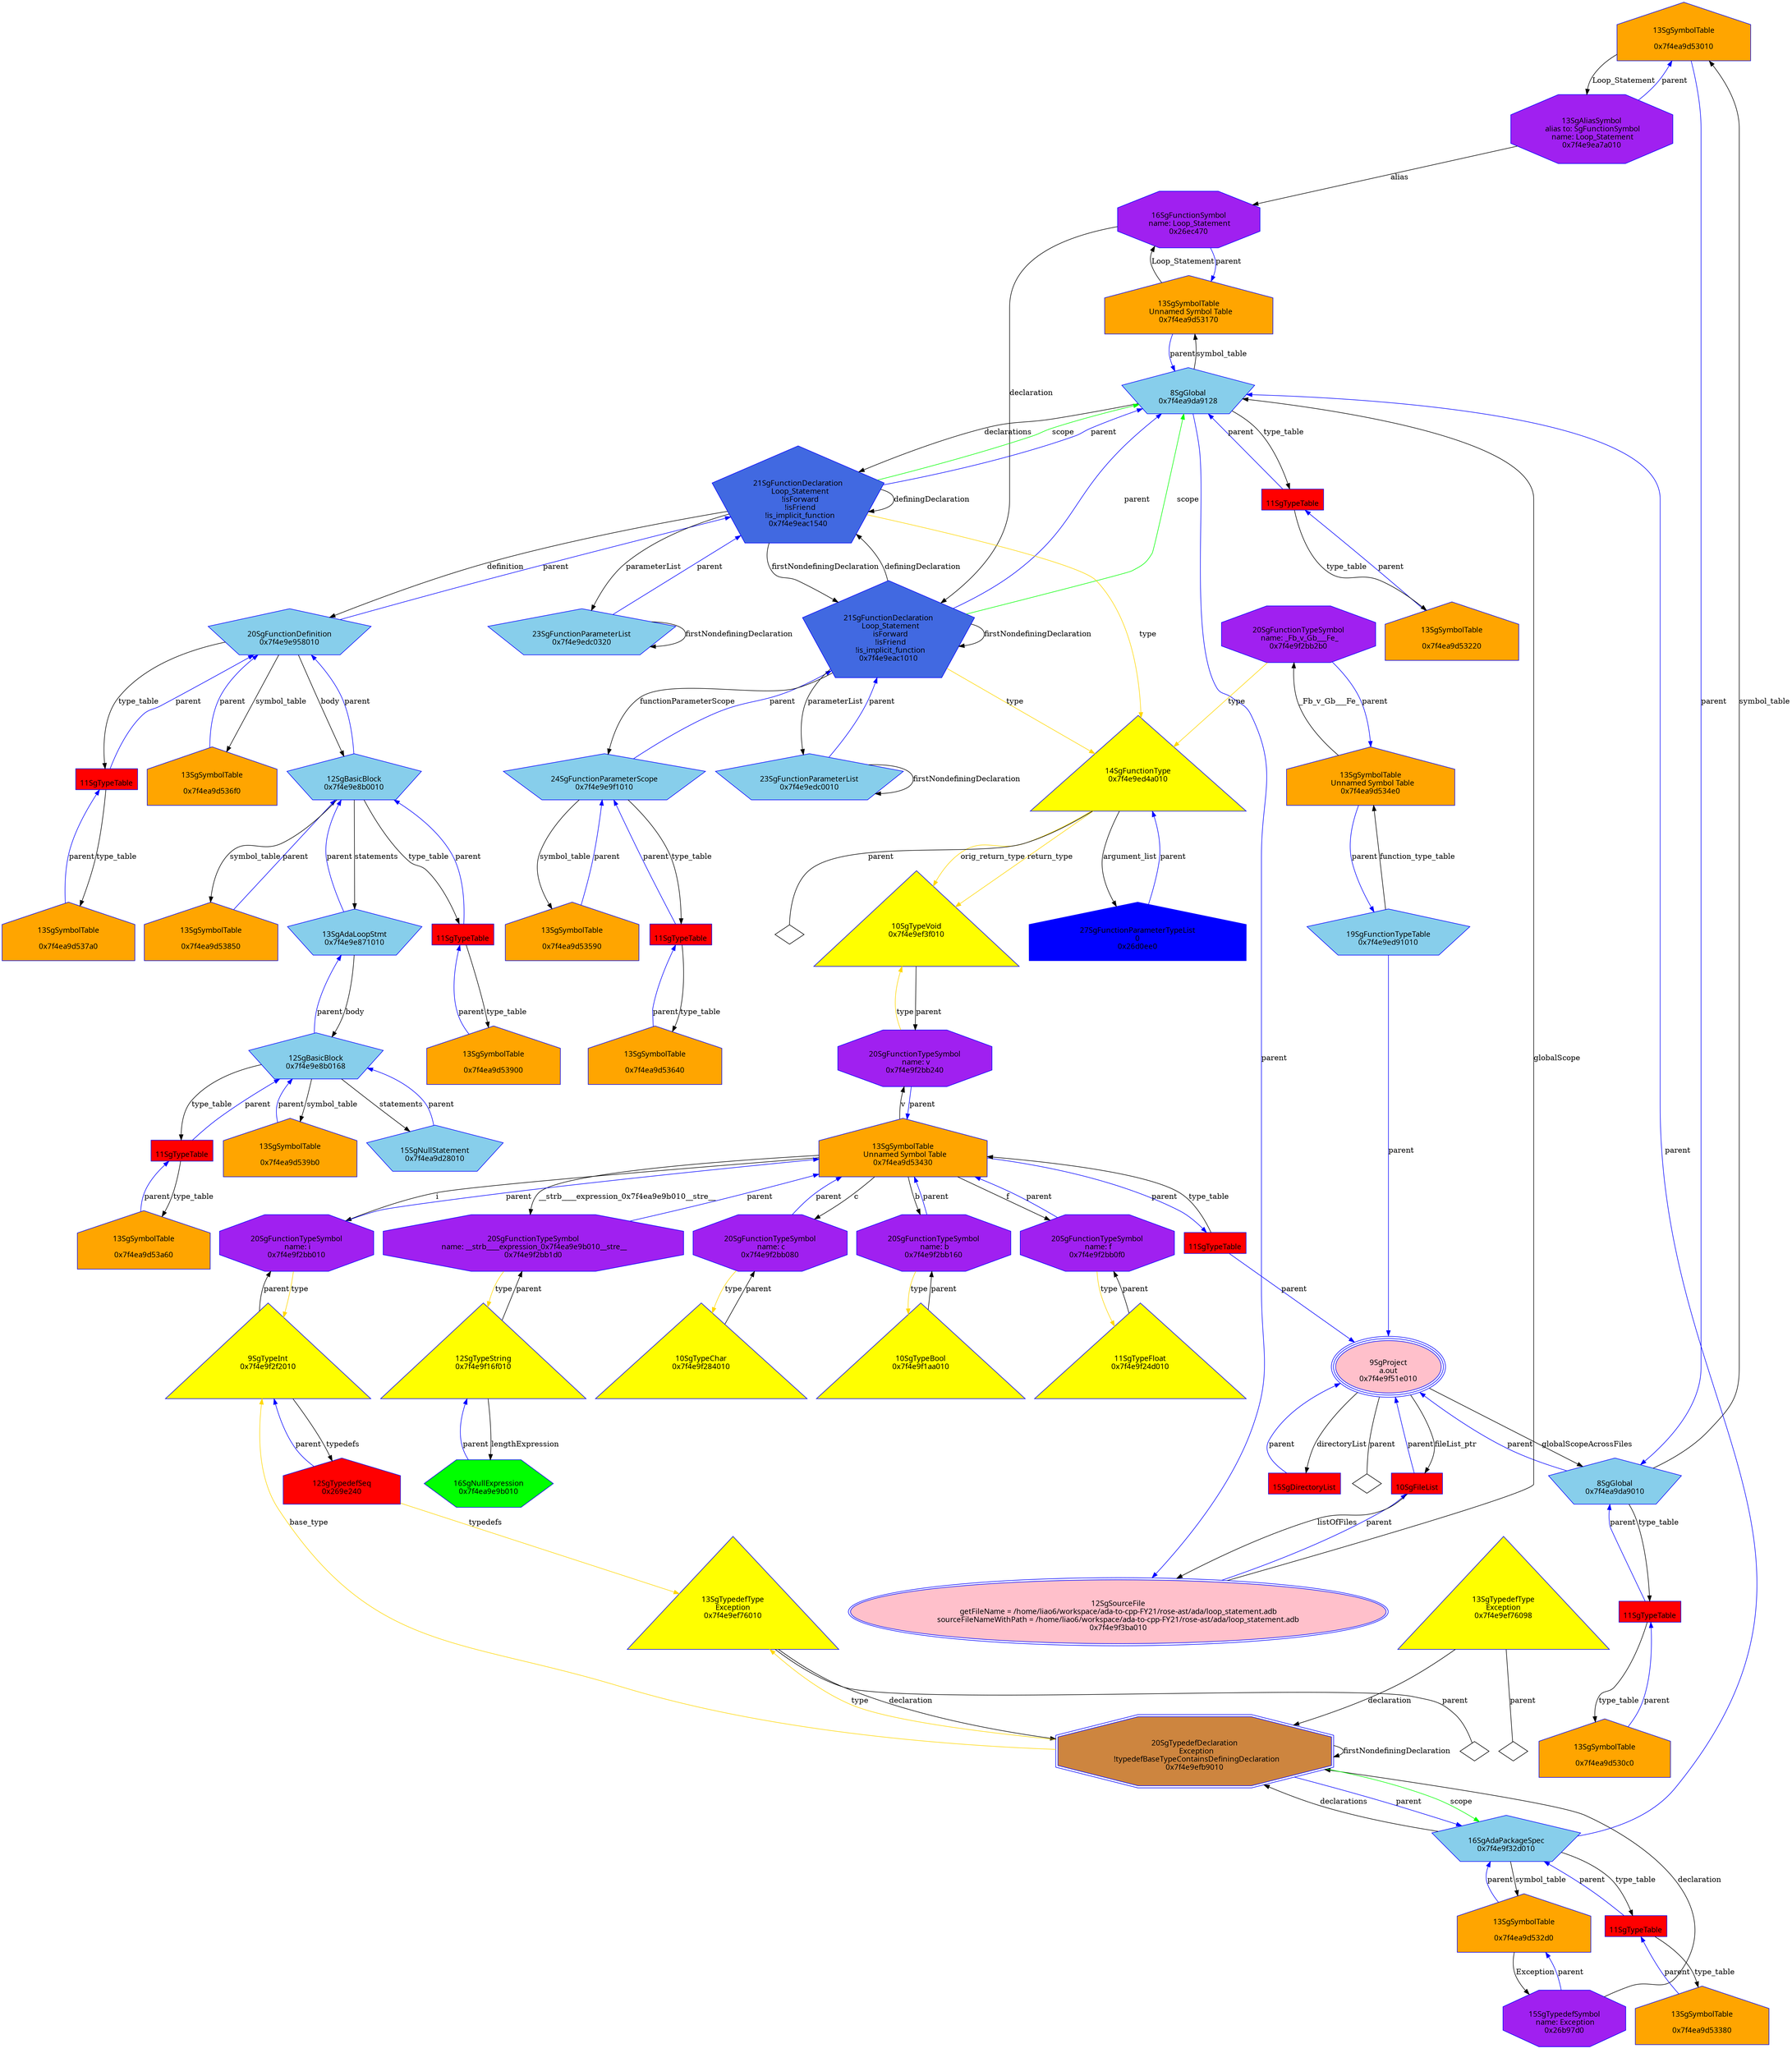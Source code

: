 digraph "Gloop_statement.adb.dot" {
"0x7f4ea9d53010"[label="\n13SgSymbolTable\n  \n  0x7f4ea9d53010  " shape=house,regular=0,URL="\N",tooltip="more info at \N",sides=5,peripheries=1,color="blue",fillcolor=orange,fontname="7x13bold",fontcolor=black,style=filled];
"0x7f4ea9d53010" -> "0x7f4e9ea7a010"[label="Loop_Statement" dir=forward ];
"0x7f4ea9d53010" -> "0x7f4ea9da9010"[label="parent" color="blue" dir=forward ];
"0x7f4ea9d530c0"[label="\n13SgSymbolTable\n  \n  0x7f4ea9d530c0  " shape=house,regular=0,URL="\N",tooltip="more info at \N",sides=5,peripheries=1,color="blue",fillcolor=orange,fontname="7x13bold",fontcolor=black,style=filled];
"0x7f4ea9d530c0" -> "0x25fba00"[label="parent" color="blue" dir=forward ];
"0x7f4ea9d53170"[label="\n13SgSymbolTable\n  Unnamed Symbol Table\n  0x7f4ea9d53170  " shape=house,regular=0,URL="\N",tooltip="more info at \N",sides=5,peripheries=1,color="blue",fillcolor=orange,fontname="7x13bold",fontcolor=black,style=filled];
"0x7f4ea9d53170" -> "0x26ec470"[label="Loop_Statement" dir=forward ];
"0x7f4ea9d53170" -> "0x7f4ea9da9128"[label="parent" color="blue" dir=forward ];
"0x7f4ea9d53220"[label="\n13SgSymbolTable\n  \n  0x7f4ea9d53220  " shape=house,regular=0,URL="\N",tooltip="more info at \N",sides=5,peripheries=1,color="blue",fillcolor=orange,fontname="7x13bold",fontcolor=black,style=filled];
"0x7f4ea9d53220" -> "0x25fba28"[label="parent" color="blue" dir=forward ];
"0x7f4ea9d532d0"[label="\n13SgSymbolTable\n  \n  0x7f4ea9d532d0  " shape=house,regular=0,URL="\N",tooltip="more info at \N",sides=5,peripheries=1,color="blue",fillcolor=orange,fontname="7x13bold",fontcolor=black,style=filled];
"0x7f4ea9d532d0" -> "0x26b97d0"[label="Exception" dir=forward ];
"0x7f4ea9d532d0" -> "0x7f4e9f32d010"[label="parent" color="blue" dir=forward ];
"0x7f4ea9d53380"[label="\n13SgSymbolTable\n  \n  0x7f4ea9d53380  " shape=house,regular=0,URL="\N",tooltip="more info at \N",sides=5,peripheries=1,color="blue",fillcolor=orange,fontname="7x13bold",fontcolor=black,style=filled];
"0x7f4ea9d53380" -> "0x25fba50"[label="parent" color="blue" dir=forward ];
"0x7f4ea9d53430"[label="\n13SgSymbolTable\n  Unnamed Symbol Table\n  0x7f4ea9d53430  " shape=house,regular=0,URL="\N",tooltip="more info at \N",sides=5,peripheries=1,color="blue",fillcolor=orange,fontname="7x13bold",fontcolor=black,style=filled];
"0x7f4ea9d53430" -> "0x7f4e9f2bb240"[label="v" dir=forward ];
"0x7f4ea9d53430" -> "0x7f4e9f2bb1d0"[label="__strb____expression_0x7f4ea9e9b010__stre__" dir=forward ];
"0x7f4ea9d53430" -> "0x7f4e9f2bb160"[label="b" dir=forward ];
"0x7f4ea9d53430" -> "0x7f4e9f2bb0f0"[label="f" dir=forward ];
"0x7f4ea9d53430" -> "0x7f4e9f2bb080"[label="c" dir=forward ];
"0x7f4ea9d53430" -> "0x7f4e9f2bb010"[label="i" dir=forward ];
"0x7f4ea9d53430" -> "0x25fba78"[label="parent" color="blue" dir=forward ];
"0x7f4ea9d534e0"[label="\n13SgSymbolTable\n  Unnamed Symbol Table\n  0x7f4ea9d534e0  " shape=house,regular=0,URL="\N",tooltip="more info at \N",sides=5,peripheries=1,color="blue",fillcolor=orange,fontname="7x13bold",fontcolor=black,style=filled];
"0x7f4ea9d534e0" -> "0x7f4e9f2bb2b0"[label="_Fb_v_Gb___Fe_" dir=forward ];
"0x7f4ea9d534e0" -> "0x7f4e9ed91010"[label="parent" color="blue" dir=forward ];
"0x7f4ea9d53590"[label="\n13SgSymbolTable\n  \n  0x7f4ea9d53590  " shape=house,regular=0,URL="\N",tooltip="more info at \N",sides=5,peripheries=1,color="blue",fillcolor=orange,fontname="7x13bold",fontcolor=black,style=filled];
"0x7f4ea9d53590" -> "0x7f4e9e9f1010"[label="parent" color="blue" dir=forward ];
"0x7f4ea9d53640"[label="\n13SgSymbolTable\n  \n  0x7f4ea9d53640  " shape=house,regular=0,URL="\N",tooltip="more info at \N",sides=5,peripheries=1,color="blue",fillcolor=orange,fontname="7x13bold",fontcolor=black,style=filled];
"0x7f4ea9d53640" -> "0x25fbaa0"[label="parent" color="blue" dir=forward ];
"0x7f4ea9d536f0"[label="\n13SgSymbolTable\n  \n  0x7f4ea9d536f0  " shape=house,regular=0,URL="\N",tooltip="more info at \N",sides=5,peripheries=1,color="blue",fillcolor=orange,fontname="7x13bold",fontcolor=black,style=filled];
"0x7f4ea9d536f0" -> "0x7f4e9e958010"[label="parent" color="blue" dir=forward ];
"0x7f4ea9d537a0"[label="\n13SgSymbolTable\n  \n  0x7f4ea9d537a0  " shape=house,regular=0,URL="\N",tooltip="more info at \N",sides=5,peripheries=1,color="blue",fillcolor=orange,fontname="7x13bold",fontcolor=black,style=filled];
"0x7f4ea9d537a0" -> "0x25fbac8"[label="parent" color="blue" dir=forward ];
"0x7f4ea9d53850"[label="\n13SgSymbolTable\n  \n  0x7f4ea9d53850  " shape=house,regular=0,URL="\N",tooltip="more info at \N",sides=5,peripheries=1,color="blue",fillcolor=orange,fontname="7x13bold",fontcolor=black,style=filled];
"0x7f4ea9d53850" -> "0x7f4e9e8b0010"[label="parent" color="blue" dir=forward ];
"0x7f4ea9d53900"[label="\n13SgSymbolTable\n  \n  0x7f4ea9d53900  " shape=house,regular=0,URL="\N",tooltip="more info at \N",sides=5,peripheries=1,color="blue",fillcolor=orange,fontname="7x13bold",fontcolor=black,style=filled];
"0x7f4ea9d53900" -> "0x25fbaf0"[label="parent" color="blue" dir=forward ];
"0x7f4ea9d539b0"[label="\n13SgSymbolTable\n  \n  0x7f4ea9d539b0  " shape=house,regular=0,URL="\N",tooltip="more info at \N",sides=5,peripheries=1,color="blue",fillcolor=orange,fontname="7x13bold",fontcolor=black,style=filled];
"0x7f4ea9d539b0" -> "0x7f4e9e8b0168"[label="parent" color="blue" dir=forward ];
"0x7f4ea9d53a60"[label="\n13SgSymbolTable\n  \n  0x7f4ea9d53a60  " shape=house,regular=0,URL="\N",tooltip="more info at \N",sides=5,peripheries=1,color="blue",fillcolor=orange,fontname="7x13bold",fontcolor=black,style=filled];
"0x7f4ea9d53a60" -> "0x25fbb18"[label="parent" color="blue" dir=forward ];
"0x7f4e9f3ba010"[label="\n12SgSourceFile\n  getFileName = /home/liao6/workspace/ada-to-cpp-FY21/rose-ast/ada/loop_statement.adb  \n  sourceFileNameWithPath = /home/liao6/workspace/ada-to-cpp-FY21/rose-ast/ada/loop_statement.adb  \n  0x7f4e9f3ba010  " shape=ellipse,regular=0,URL="\N",tooltip="more info at \N",sides=5,peripheries=2,color="blue",fillcolor=pink,fontname="7x13bold",fontcolor=black,style=filled];
"0x7f4e9f3ba010" -> "0x7f4ea9da9128"[label="globalScope" dir=forward ];
"0x7f4e9f3ba010" -> "0x25c0f80"[label="parent" color="blue" dir=forward ];
"0x25c0f80"[label="\n10SgFileList" shape=polygon,regular=0,URL="\N",tooltip="more info at \N",sides=4,peripheries=1,color="blue",fillcolor=red,fontname="7x13bold",fontcolor=black,style=filled];
"0x25c0f80" -> "0x7f4e9f3ba010"[label="listOfFiles" dir=forward ];
"0x25c0f80" -> "0x7f4e9f51e010"[label="parent" color="blue" dir=forward ];
"0x25e0390"[label="\n15SgDirectoryList" shape=polygon,regular=0,URL="\N",tooltip="more info at \N",sides=4,peripheries=1,color="blue",fillcolor=red,fontname="7x13bold",fontcolor=black,style=filled];
"0x25e0390" -> "0x7f4e9f51e010"[label="parent" color="blue" dir=forward ];
"0x7f4e9f51e010"[label="\n9SgProject\n  a.out  \n  0x7f4e9f51e010  " shape=ellipse,regular=0,URL="\N",tooltip="more info at \N",sides=5,peripheries=3,color="blue",fillcolor=pink,fontname="7x13bold",fontcolor=black,style=filled];
"0x7f4e9f51e010" -> "0x25c0f80"[label="fileList_ptr" dir=forward ];
"0x7f4e9f51e010" -> "0x25e0390"[label="directoryList" dir=forward ];
"0x7f4e9f51e010" -> "0x7f4ea9da9010"[label="globalScopeAcrossFiles" dir=forward ];
"0x7f4e9f51e010" -> "0x7f4e9f51e010__parent__null"[label="parent" dir=none ];
"0x7f4e9f51e010__parent__null"[label="" shape=diamond ];
"0x269e240"[label="\n12SgTypedefSeq\n  0x269e240  " shape=house,regular=0,URL="\N",tooltip="more info at \N",sides=5,peripheries=1,color="blue",fillcolor=red,fontname="7x13bold",fontcolor=black,style=filled];
"0x269e240" -> "0x7f4e9ef76010"[label="typedefs" color="gold1" dir=forward ];
"0x269e240" -> "0x7f4e9f2f2010"[label="parent" color="blue" dir=forward ];
"0x26d0ee0"[label="\n27SgFunctionParameterTypeList\n  0  \n  0x26d0ee0  " shape=house,regular=0,URL="\N",tooltip="more info at \N",sides=5,peripheries=1,color="blue",fillcolor=blue,fontname="7x13bold",fontcolor=black,style=filled];
"0x26d0ee0" -> "0x7f4e9ed4a010"[label="parent" color="blue" dir=forward ];
"0x25fba00"[label="\n11SgTypeTable" shape=polygon,regular=0,URL="\N",tooltip="more info at \N",sides=4,peripheries=1,color="blue",fillcolor=red,fontname="7x13bold",fontcolor=black,style=filled];
"0x25fba00" -> "0x7f4ea9d530c0"[label="type_table" dir=forward ];
"0x25fba00" -> "0x7f4ea9da9010"[label="parent" color="blue" dir=forward ];
"0x25fba28"[label="\n11SgTypeTable" shape=polygon,regular=0,URL="\N",tooltip="more info at \N",sides=4,peripheries=1,color="blue",fillcolor=red,fontname="7x13bold",fontcolor=black,style=filled];
"0x25fba28" -> "0x7f4ea9d53220"[label="type_table" dir=forward ];
"0x25fba28" -> "0x7f4ea9da9128"[label="parent" color="blue" dir=forward ];
"0x25fba50"[label="\n11SgTypeTable" shape=polygon,regular=0,URL="\N",tooltip="more info at \N",sides=4,peripheries=1,color="blue",fillcolor=red,fontname="7x13bold",fontcolor=black,style=filled];
"0x25fba50" -> "0x7f4ea9d53380"[label="type_table" dir=forward ];
"0x25fba50" -> "0x7f4e9f32d010"[label="parent" color="blue" dir=forward ];
"0x25fba78"[label="\n11SgTypeTable" shape=polygon,regular=0,URL="\N",tooltip="more info at \N",sides=4,peripheries=1,color="blue",fillcolor=red,fontname="7x13bold",fontcolor=black,style=filled];
"0x25fba78" -> "0x7f4ea9d53430"[label="type_table" dir=forward ];
"0x25fba78" -> "0x7f4e9f51e010"[label="parent" color="blue" dir=forward ];
"0x25fbaa0"[label="\n11SgTypeTable" shape=polygon,regular=0,URL="\N",tooltip="more info at \N",sides=4,peripheries=1,color="blue",fillcolor=red,fontname="7x13bold",fontcolor=black,style=filled];
"0x25fbaa0" -> "0x7f4ea9d53640"[label="type_table" dir=forward ];
"0x25fbaa0" -> "0x7f4e9e9f1010"[label="parent" color="blue" dir=forward ];
"0x25fbac8"[label="\n11SgTypeTable" shape=polygon,regular=0,URL="\N",tooltip="more info at \N",sides=4,peripheries=1,color="blue",fillcolor=red,fontname="7x13bold",fontcolor=black,style=filled];
"0x25fbac8" -> "0x7f4ea9d537a0"[label="type_table" dir=forward ];
"0x25fbac8" -> "0x7f4e9e958010"[label="parent" color="blue" dir=forward ];
"0x25fbaf0"[label="\n11SgTypeTable" shape=polygon,regular=0,URL="\N",tooltip="more info at \N",sides=4,peripheries=1,color="blue",fillcolor=red,fontname="7x13bold",fontcolor=black,style=filled];
"0x25fbaf0" -> "0x7f4ea9d53900"[label="type_table" dir=forward ];
"0x25fbaf0" -> "0x7f4e9e8b0010"[label="parent" color="blue" dir=forward ];
"0x25fbb18"[label="\n11SgTypeTable" shape=polygon,regular=0,URL="\N",tooltip="more info at \N",sides=4,peripheries=1,color="blue",fillcolor=red,fontname="7x13bold",fontcolor=black,style=filled];
"0x25fbb18" -> "0x7f4ea9d53a60"[label="type_table" dir=forward ];
"0x25fbb18" -> "0x7f4e9e8b0168"[label="parent" color="blue" dir=forward ];
"0x7f4e9f284010"[label="\n10SgTypeChar\n  0x7f4e9f284010  \n   \n   " shape=polygon,regular=0,URL="\N",tooltip="more info at \N",sides=3,peripheries=1,color="blue",fillcolor=yellow,fontname="7x13bold",fontcolor=black,style=filled];
"0x7f4e9f284010" -> "0x7f4e9f2bb080"[label="parent" dir=forward ];
"0x7f4e9f2f2010"[label="\n9SgTypeInt\n  0x7f4e9f2f2010  \n   \n   " shape=polygon,regular=0,URL="\N",tooltip="more info at \N",sides=3,peripheries=1,color="blue",fillcolor=yellow,fontname="7x13bold",fontcolor=black,style=filled];
"0x7f4e9f2f2010" -> "0x269e240"[label="typedefs" dir=forward ];
"0x7f4e9f2f2010" -> "0x7f4e9f2bb010"[label="parent" dir=forward ];
"0x7f4e9ef3f010"[label="\n10SgTypeVoid\n  0x7f4e9ef3f010  \n   \n   " shape=polygon,regular=0,URL="\N",tooltip="more info at \N",sides=3,peripheries=1,color="blue",fillcolor=yellow,fontname="7x13bold",fontcolor=black,style=filled];
"0x7f4e9ef3f010" -> "0x7f4e9f2bb240"[label="parent" dir=forward ];
"0x7f4e9f24d010"[label="\n11SgTypeFloat\n  0x7f4e9f24d010  \n   \n   " shape=polygon,regular=0,URL="\N",tooltip="more info at \N",sides=3,peripheries=1,color="blue",fillcolor=yellow,fontname="7x13bold",fontcolor=black,style=filled];
"0x7f4e9f24d010" -> "0x7f4e9f2bb0f0"[label="parent" dir=forward ];
"0x7f4e9f16f010"[label="\n12SgTypeString\n  0x7f4e9f16f010  \n   \n   " shape=polygon,regular=0,URL="\N",tooltip="more info at \N",sides=3,peripheries=1,color="blue",fillcolor=yellow,fontname="7x13bold",fontcolor=black,style=filled];
"0x7f4e9f16f010" -> "0x7f4ea9e9b010"[label="lengthExpression" dir=forward ];
"0x7f4e9f16f010" -> "0x7f4e9f2bb1d0"[label="parent" dir=forward ];
"0x7f4e9f1aa010"[label="\n10SgTypeBool\n  0x7f4e9f1aa010  \n   \n   " shape=polygon,regular=0,URL="\N",tooltip="more info at \N",sides=3,peripheries=1,color="blue",fillcolor=yellow,fontname="7x13bold",fontcolor=black,style=filled];
"0x7f4e9f1aa010" -> "0x7f4e9f2bb160"[label="parent" dir=forward ];
"0x7f4e9ef76010"[label="\n13SgTypedefType\nException\n  0x7f4e9ef76010  \n   \n   " shape=polygon,regular=0,URL="\N",tooltip="more info at \N",sides=3,peripheries=1,color="blue",fillcolor=yellow,fontname="7x13bold",fontcolor=black,style=filled];
"0x7f4e9ef76010" -> "0x7f4e9efb9010"[label="declaration" dir=forward ];
"0x7f4e9ef76010" -> "0x7f4e9ef76010__parent__null"[label="parent" dir=none ];
"0x7f4e9ef76010__parent__null"[label="" shape=diamond ];
"0x7f4e9ef76098"[label="\n13SgTypedefType\nException\n  0x7f4e9ef76098  \n   \n   " shape=polygon,regular=0,URL="\N",tooltip="more info at \N",sides=3,peripheries=1,color="blue",fillcolor=yellow,fontname="7x13bold",fontcolor=black,style=filled];
"0x7f4e9ef76098" -> "0x7f4e9efb9010"[label="declaration" dir=forward ];
"0x7f4e9ef76098" -> "0x7f4e9ef76098__parent__null"[label="parent" dir=none ];
"0x7f4e9ef76098__parent__null"[label="" shape=diamond ];
"0x7f4e9ed4a010"[label="\n14SgFunctionType\n  0x7f4e9ed4a010  \n   \n   " shape=polygon,regular=0,URL="\N",tooltip="more info at \N",sides=3,peripheries=1,color="blue",fillcolor=yellow,fontname="7x13bold",fontcolor=black,style=filled];
"0x7f4e9ed4a010" -> "0x7f4e9ef3f010"[label="return_type" color="gold1" dir=forward ];
"0x7f4e9ed4a010" -> "0x7f4e9ef3f010"[label="orig_return_type" color="gold1" dir=forward ];
"0x7f4e9ed4a010" -> "0x26d0ee0"[label="argument_list" dir=forward ];
"0x7f4e9ed4a010" -> "0x7f4e9ed4a010__parent__null"[label="parent" dir=none ];
"0x7f4e9ed4a010__parent__null"[label="" shape=diamond ];
"0x7f4e9edc0010"[label="\n23SgFunctionParameterList\n  0x7f4e9edc0010  " shape=polygon,regular=0,URL="\N",tooltip="more info at \N",sides=5,peripheries=1,color="blue",fillcolor=skyblue,fontname="7x13bold",fontcolor=black,style=filled];
"0x7f4e9edc0010" -> "0x7f4e9edc0010"[label="firstNondefiningDeclaration" dir=forward ];
"0x7f4e9edc0010" -> "0x7f4e9eac1010"[label="parent" color="blue" dir=forward ];
"0x7f4e9edc0320"[label="\n23SgFunctionParameterList\n  0x7f4e9edc0320  " shape=polygon,regular=0,URL="\N",tooltip="more info at \N",sides=5,peripheries=1,color="blue",fillcolor=skyblue,fontname="7x13bold",fontcolor=black,style=filled];
"0x7f4e9edc0320" -> "0x7f4e9edc0320"[label="firstNondefiningDeclaration" dir=forward ];
"0x7f4e9edc0320" -> "0x7f4e9eac1540"[label="parent" color="blue" dir=forward ];
"0x7f4e9e8b0010"[label="\n12SgBasicBlock\n  0x7f4e9e8b0010  " shape=polygon,regular=0,URL="\N",tooltip="more info at \N",sides=5,peripheries=1,color="blue",fillcolor=skyblue,fontname="7x13bold",fontcolor=black,style=filled];
"0x7f4e9e8b0010" -> "0x7f4e9e871010"[label="statements" dir=forward ];
"0x7f4e9e8b0010" -> "0x7f4ea9d53850"[label="symbol_table" dir=forward ];
"0x7f4e9e8b0010" -> "0x25fbaf0"[label="type_table" dir=forward ];
"0x7f4e9e8b0010" -> "0x7f4e9e958010"[label="parent" color="blue" dir=forward ];
"0x7f4e9e8b0168"[label="\n12SgBasicBlock\n  0x7f4e9e8b0168  " shape=polygon,regular=0,URL="\N",tooltip="more info at \N",sides=5,peripheries=1,color="blue",fillcolor=skyblue,fontname="7x13bold",fontcolor=black,style=filled];
"0x7f4e9e8b0168" -> "0x7f4ea9d28010"[label="statements" dir=forward ];
"0x7f4e9e8b0168" -> "0x7f4ea9d539b0"[label="symbol_table" dir=forward ];
"0x7f4e9e8b0168" -> "0x25fbb18"[label="type_table" dir=forward ];
"0x7f4e9e8b0168" -> "0x7f4e9e871010"[label="parent" color="blue" dir=forward ];
"0x7f4ea9da9010"[label="\n8SgGlobal\n  0x7f4ea9da9010  " shape=polygon,regular=0,URL="\N",tooltip="more info at \N",sides=5,peripheries=1,color="blue",fillcolor=skyblue,fontname="7x13bold",fontcolor=black,style=filled];
"0x7f4ea9da9010" -> "0x7f4ea9d53010"[label="symbol_table" dir=forward ];
"0x7f4ea9da9010" -> "0x25fba00"[label="type_table" dir=forward ];
"0x7f4ea9da9010" -> "0x7f4e9f51e010"[label="parent" color="blue" dir=forward ];
"0x7f4ea9da9128"[label="\n8SgGlobal\n  0x7f4ea9da9128  " shape=polygon,regular=0,URL="\N",tooltip="more info at \N",sides=5,peripheries=1,color="blue",fillcolor=skyblue,fontname="7x13bold",fontcolor=black,style=filled];
"0x7f4ea9da9128" -> "0x7f4e9eac1540"[label="declarations" dir=forward ];
"0x7f4ea9da9128" -> "0x7f4ea9d53170"[label="symbol_table" dir=forward ];
"0x7f4ea9da9128" -> "0x25fba28"[label="type_table" dir=forward ];
"0x7f4ea9da9128" -> "0x7f4e9f3ba010"[label="parent" color="blue" dir=forward ];
"0x7f4e9e9f1010"[label="\n24SgFunctionParameterScope\n  0x7f4e9e9f1010  " shape=polygon,regular=0,URL="\N",tooltip="more info at \N",sides=5,peripheries=1,color="blue",fillcolor=skyblue,fontname="7x13bold",fontcolor=black,style=filled];
"0x7f4e9e9f1010" -> "0x7f4ea9d53590"[label="symbol_table" dir=forward ];
"0x7f4e9e9f1010" -> "0x25fbaa0"[label="type_table" dir=forward ];
"0x7f4e9e9f1010" -> "0x7f4e9eac1010"[label="parent" color="blue" dir=forward ];
"0x7f4e9ed91010"[label="\n19SgFunctionTypeTable\n  0x7f4e9ed91010  " shape=polygon,regular=0,URL="\N",tooltip="more info at \N",sides=5,peripheries=1,color="blue",fillcolor=skyblue,fontname="7x13bold",fontcolor=black,style=filled];
"0x7f4e9ed91010" -> "0x7f4ea9d534e0"[label="function_type_table" dir=forward ];
"0x7f4e9ed91010" -> "0x7f4e9f51e010"[label="parent" color="blue" dir=forward ];
"0x7f4e9e871010"[label="\n13SgAdaLoopStmt\n  0x7f4e9e871010  " shape=polygon,regular=0,URL="\N",tooltip="more info at \N",sides=5,peripheries=1,color="blue",fillcolor=skyblue,fontname="7x13bold",fontcolor=black,style=filled];
"0x7f4e9e871010" -> "0x7f4e9e8b0168"[label="body" dir=forward ];
"0x7f4e9e871010" -> "0x7f4e9e8b0010"[label="parent" color="blue" dir=forward ];
"0x7f4e9efb9010"[label="\n20SgTypedefDeclaration\n  Exception\n  !typedefBaseTypeContainsDefiningDeclaration\n  0x7f4e9efb9010  " shape=polygon,regular=0,URL="\N",tooltip="more info at \N",sides=8,peripheries=2,color="blue",fillcolor=peru,fontname="7x13bold",fontcolor=black,style=filled];
"0x7f4e9efb9010" -> "0x7f4e9f2f2010"[label="base_type" color="gold1" dir=forward ];
"0x7f4e9efb9010" -> "0x7f4e9ef76010"[label="type" color="gold1" dir=forward ];
"0x7f4e9efb9010" -> "0x7f4e9f32d010"[label="scope" color="green" dir=forward ];
"0x7f4e9efb9010" -> "0x7f4e9efb9010"[label="firstNondefiningDeclaration" dir=forward ];
"0x7f4e9efb9010" -> "0x7f4e9f32d010"[label="parent" color="blue" dir=forward ];
"0x7f4ea9d28010"[label="\n15SgNullStatement\n  0x7f4ea9d28010  " shape=polygon,regular=0,URL="\N",tooltip="more info at \N",sides=5,peripheries=1,color="blue",fillcolor=skyblue,fontname="7x13bold",fontcolor=black,style=filled];
"0x7f4ea9d28010" -> "0x7f4e9e8b0168"[label="parent" color="blue" dir=forward ];
"0x7f4e9e958010"[label="\n20SgFunctionDefinition\n  0x7f4e9e958010  " shape=polygon,regular=0,URL="\N",tooltip="more info at \N",sides=5,peripheries=1,color="blue",fillcolor=skyblue,fontname="7x13bold",fontcolor=black,style=filled];
"0x7f4e9e958010" -> "0x7f4e9e8b0010"[label="body" dir=forward ];
"0x7f4e9e958010" -> "0x7f4ea9d536f0"[label="symbol_table" dir=forward ];
"0x7f4e9e958010" -> "0x25fbac8"[label="type_table" dir=forward ];
"0x7f4e9e958010" -> "0x7f4e9eac1540"[label="parent" color="blue" dir=forward ];
"0x7f4e9f32d010"[label="\n16SgAdaPackageSpec\n  0x7f4e9f32d010  " shape=polygon,regular=0,URL="\N",tooltip="more info at \N",sides=5,peripheries=1,color="blue",fillcolor=skyblue,fontname="7x13bold",fontcolor=black,style=filled];
"0x7f4e9f32d010" -> "0x7f4e9efb9010"[label="declarations" dir=forward ];
"0x7f4e9f32d010" -> "0x7f4ea9d532d0"[label="symbol_table" dir=forward ];
"0x7f4e9f32d010" -> "0x25fba50"[label="type_table" dir=forward ];
"0x7f4e9f32d010" -> "0x7f4ea9da9128"[label="parent" color="blue" dir=forward ];
"0x7f4e9eac1010"[label="\n21SgFunctionDeclaration\n  Loop_Statement\n  isForward\n  !isFriend\n  !is_implicit_function\n  0x7f4e9eac1010  " shape=polygon,regular=0,URL="\N",tooltip="more info at \N",sides=5,peripheries=1,color="blue",fillcolor=royalblue,fontname="7x13bold",fontcolor=black,style=filled];
"0x7f4e9eac1010" -> "0x7f4e9edc0010"[label="parameterList" dir=forward ];
"0x7f4e9eac1010" -> "0x7f4e9ed4a010"[label="type" color="gold1" dir=forward ];
"0x7f4e9eac1010" -> "0x7f4ea9da9128"[label="scope" color="green" dir=forward ];
"0x7f4e9eac1010" -> "0x7f4e9e9f1010"[label="functionParameterScope" dir=forward ];
"0x7f4e9eac1010" -> "0x7f4e9eac1540"[label="definingDeclaration" dir=forward ];
"0x7f4e9eac1010" -> "0x7f4e9eac1010"[label="firstNondefiningDeclaration" dir=forward ];
"0x7f4e9eac1010" -> "0x7f4ea9da9128"[label="parent" color="blue" dir=forward ];
"0x7f4e9eac1540"[label="\n21SgFunctionDeclaration\n  Loop_Statement\n  !isForward\n  !isFriend\n  !is_implicit_function\n  0x7f4e9eac1540  " shape=polygon,regular=0,URL="\N",tooltip="more info at \N",sides=5,peripheries=1,color="blue",fillcolor=royalblue,fontname="7x13bold",fontcolor=black,style=filled];
"0x7f4e9eac1540" -> "0x7f4e9edc0320"[label="parameterList" dir=forward ];
"0x7f4e9eac1540" -> "0x7f4e9ed4a010"[label="type" color="gold1" dir=forward ];
"0x7f4e9eac1540" -> "0x7f4e9e958010"[label="definition" dir=forward ];
"0x7f4e9eac1540" -> "0x7f4ea9da9128"[label="scope" color="green" dir=forward ];
"0x7f4e9eac1540" -> "0x7f4e9eac1540"[label="definingDeclaration" dir=forward ];
"0x7f4e9eac1540" -> "0x7f4e9eac1010"[label="firstNondefiningDeclaration" dir=forward ];
"0x7f4e9eac1540" -> "0x7f4ea9da9128"[label="parent" color="blue" dir=forward ];
"0x7f4ea9e9b010"[label="\n16SgNullExpression\n  0x7f4ea9e9b010  " shape=polygon,regular=0,URL="\N",tooltip="more info at \N",sides=6,peripheries=1,color="blue",fillcolor=green,fontname="7x13bold",fontcolor=black,style=filled];
"0x7f4ea9e9b010" -> "0x7f4e9f16f010"[label="parent" color="blue" dir=forward ];
"0x7f4e9f2bb010"[label="\n20SgFunctionTypeSymbol\n name: i\n  0x7f4e9f2bb010  " shape=polygon,regular=0,URL="\N",tooltip="more info at \N",sides=8,peripheries=1,color="blue",fillcolor=purple,fontname="7x13bold",fontcolor=black,style=filled];
"0x7f4e9f2bb010" -> "0x7f4e9f2f2010"[label="type" color="gold1" dir=forward ];
"0x7f4e9f2bb010" -> "0x7f4ea9d53430"[label="parent" color="blue" dir=forward ];
"0x7f4e9f2bb080"[label="\n20SgFunctionTypeSymbol\n name: c\n  0x7f4e9f2bb080  " shape=polygon,regular=0,URL="\N",tooltip="more info at \N",sides=8,peripheries=1,color="blue",fillcolor=purple,fontname="7x13bold",fontcolor=black,style=filled];
"0x7f4e9f2bb080" -> "0x7f4e9f284010"[label="type" color="gold1" dir=forward ];
"0x7f4e9f2bb080" -> "0x7f4ea9d53430"[label="parent" color="blue" dir=forward ];
"0x7f4e9f2bb0f0"[label="\n20SgFunctionTypeSymbol\n name: f\n  0x7f4e9f2bb0f0  " shape=polygon,regular=0,URL="\N",tooltip="more info at \N",sides=8,peripheries=1,color="blue",fillcolor=purple,fontname="7x13bold",fontcolor=black,style=filled];
"0x7f4e9f2bb0f0" -> "0x7f4e9f24d010"[label="type" color="gold1" dir=forward ];
"0x7f4e9f2bb0f0" -> "0x7f4ea9d53430"[label="parent" color="blue" dir=forward ];
"0x7f4e9f2bb160"[label="\n20SgFunctionTypeSymbol\n name: b\n  0x7f4e9f2bb160  " shape=polygon,regular=0,URL="\N",tooltip="more info at \N",sides=8,peripheries=1,color="blue",fillcolor=purple,fontname="7x13bold",fontcolor=black,style=filled];
"0x7f4e9f2bb160" -> "0x7f4e9f1aa010"[label="type" color="gold1" dir=forward ];
"0x7f4e9f2bb160" -> "0x7f4ea9d53430"[label="parent" color="blue" dir=forward ];
"0x7f4e9f2bb1d0"[label="\n20SgFunctionTypeSymbol\n name: __strb____expression_0x7f4ea9e9b010__stre__\n  0x7f4e9f2bb1d0  " shape=polygon,regular=0,URL="\N",tooltip="more info at \N",sides=8,peripheries=1,color="blue",fillcolor=purple,fontname="7x13bold",fontcolor=black,style=filled];
"0x7f4e9f2bb1d0" -> "0x7f4e9f16f010"[label="type" color="gold1" dir=forward ];
"0x7f4e9f2bb1d0" -> "0x7f4ea9d53430"[label="parent" color="blue" dir=forward ];
"0x7f4e9f2bb240"[label="\n20SgFunctionTypeSymbol\n name: v\n  0x7f4e9f2bb240  " shape=polygon,regular=0,URL="\N",tooltip="more info at \N",sides=8,peripheries=1,color="blue",fillcolor=purple,fontname="7x13bold",fontcolor=black,style=filled];
"0x7f4e9f2bb240" -> "0x7f4e9ef3f010"[label="type" color="gold1" dir=forward ];
"0x7f4e9f2bb240" -> "0x7f4ea9d53430"[label="parent" color="blue" dir=forward ];
"0x7f4e9f2bb2b0"[label="\n20SgFunctionTypeSymbol\n name: _Fb_v_Gb___Fe_\n  0x7f4e9f2bb2b0  " shape=polygon,regular=0,URL="\N",tooltip="more info at \N",sides=8,peripheries=1,color="blue",fillcolor=purple,fontname="7x13bold",fontcolor=black,style=filled];
"0x7f4e9f2bb2b0" -> "0x7f4e9ed4a010"[label="type" color="gold1" dir=forward ];
"0x7f4e9f2bb2b0" -> "0x7f4ea9d534e0"[label="parent" color="blue" dir=forward ];
"0x26b97d0"[label="\n15SgTypedefSymbol\n name: Exception\n  0x26b97d0  " shape=polygon,regular=0,URL="\N",tooltip="more info at \N",sides=8,peripheries=1,color="blue",fillcolor=purple,fontname="7x13bold",fontcolor=black,style=filled];
"0x26b97d0" -> "0x7f4e9efb9010"[label="declaration" dir=forward ];
"0x26b97d0" -> "0x7f4ea9d532d0"[label="parent" color="blue" dir=forward ];
"0x26ec470"[label="\n16SgFunctionSymbol\n name: Loop_Statement\n  0x26ec470  " shape=polygon,regular=0,URL="\N",tooltip="more info at \N",sides=8,peripheries=1,color="blue",fillcolor=purple,fontname="7x13bold",fontcolor=black,style=filled];
"0x26ec470" -> "0x7f4e9eac1010"[label="declaration" dir=forward ];
"0x26ec470" -> "0x7f4ea9d53170"[label="parent" color="blue" dir=forward ];
"0x7f4e9ea7a010"[label="\n13SgAliasSymbol\n alias to: SgFunctionSymbol\n name: Loop_Statement\n  0x7f4e9ea7a010  " shape=polygon,regular=0,URL="\N",tooltip="more info at \N",sides=8,peripheries=1,color="blue",fillcolor=purple,fontname="7x13bold",fontcolor=black,style=filled];
"0x7f4e9ea7a010" -> "0x26ec470"[label="alias" dir=forward ];
"0x7f4e9ea7a010" -> "0x7f4ea9d53010"[label="parent" color="blue" dir=forward ];
}
